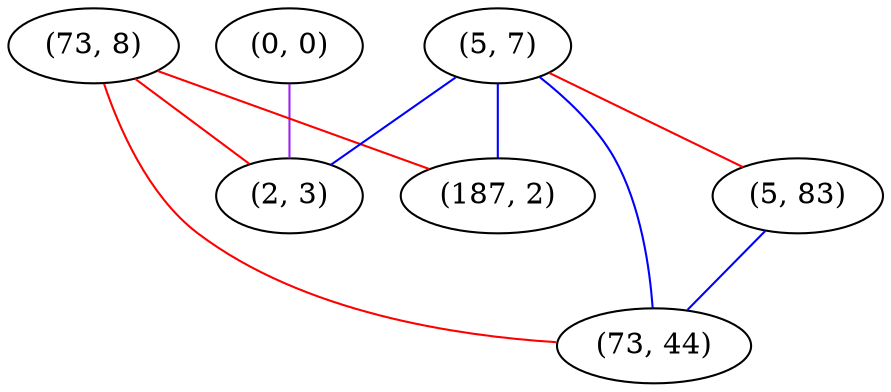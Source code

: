 graph "" {
"(0, 0)";
"(73, 8)";
"(5, 7)";
"(5, 83)";
"(2, 3)";
"(187, 2)";
"(73, 44)";
"(0, 0)" -- "(2, 3)"  [color=purple, key=0, weight=4];
"(73, 8)" -- "(187, 2)"  [color=red, key=0, weight=1];
"(73, 8)" -- "(2, 3)"  [color=red, key=0, weight=1];
"(73, 8)" -- "(73, 44)"  [color=red, key=0, weight=1];
"(5, 7)" -- "(187, 2)"  [color=blue, key=0, weight=3];
"(5, 7)" -- "(2, 3)"  [color=blue, key=0, weight=3];
"(5, 7)" -- "(73, 44)"  [color=blue, key=0, weight=3];
"(5, 7)" -- "(5, 83)"  [color=red, key=0, weight=1];
"(5, 83)" -- "(73, 44)"  [color=blue, key=0, weight=3];
}
